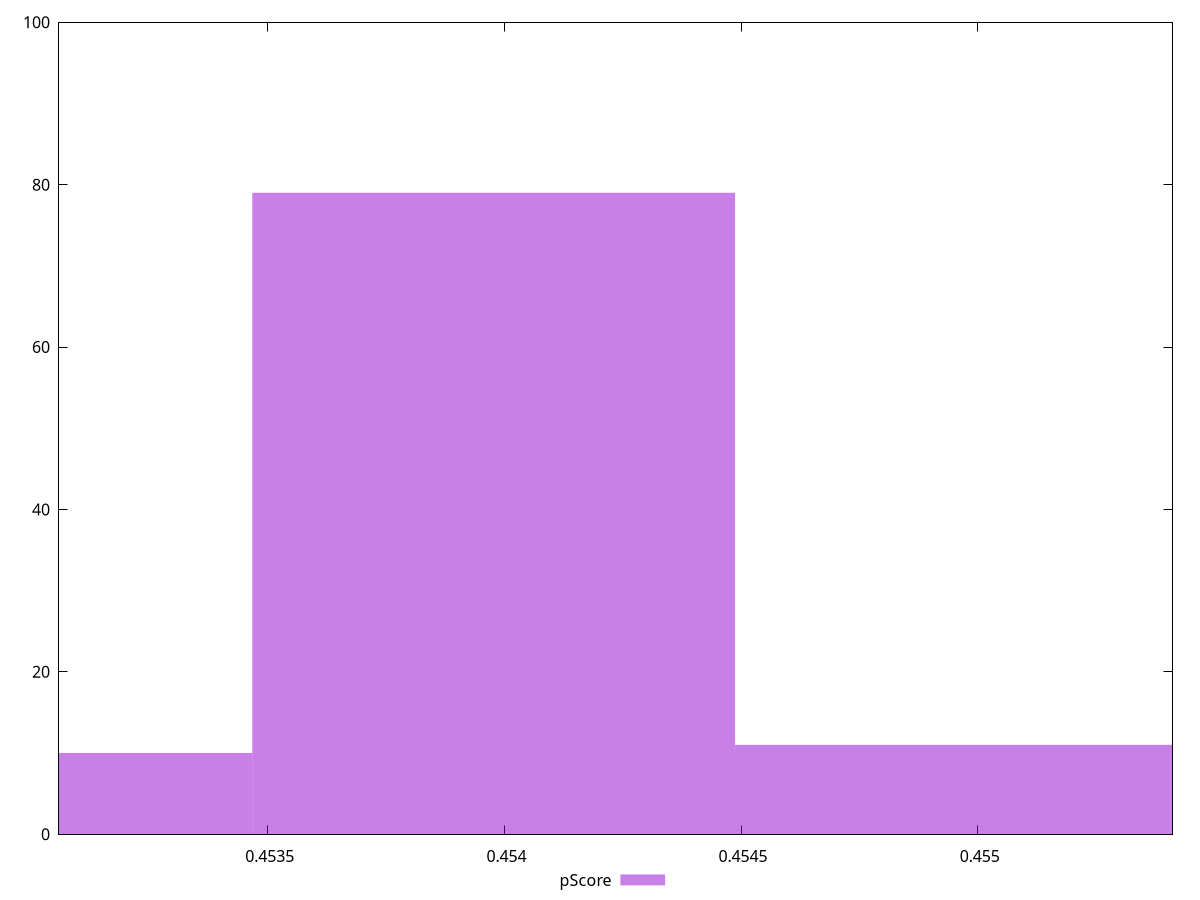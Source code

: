 reset

$pScore <<EOF
0.4529571452625899 10
0.45397731901318134 79
0.45499749276377277 11
EOF

set key outside below
set boxwidth 0.0010201737505914187
set xrange [0.45305882352941174:0.45541176470588235]
set yrange [0:100]
set trange [0:100]
set style fill transparent solid 0.5 noborder
set terminal svg size 640, 490 enhanced background rgb 'white'
set output "reports/report_00031_2021-02-24T23-18-18.084Z/uses-rel-preload/samples/card/pScore/histogram.svg"

plot $pScore title "pScore" with boxes

reset
